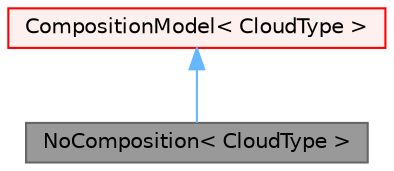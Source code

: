 digraph "NoComposition&lt; CloudType &gt;"
{
 // LATEX_PDF_SIZE
  bgcolor="transparent";
  edge [fontname=Helvetica,fontsize=10,labelfontname=Helvetica,labelfontsize=10];
  node [fontname=Helvetica,fontsize=10,shape=box,height=0.2,width=0.4];
  Node1 [id="Node000001",label="NoComposition\< CloudType \>",height=0.2,width=0.4,color="gray40", fillcolor="grey60", style="filled", fontcolor="black",tooltip="Dummy class for 'none' option - will raise an error if any functions are called that require return v..."];
  Node2 -> Node1 [id="edge1_Node000001_Node000002",dir="back",color="steelblue1",style="solid",tooltip=" "];
  Node2 [id="Node000002",label="CompositionModel\< CloudType \>",height=0.2,width=0.4,color="red", fillcolor="#FFF0F0", style="filled",URL="$classFoam_1_1CompositionModel.html",tooltip="Templated reacting parcel composition model class Consists of carrier species (via thermo package),..."];
}
